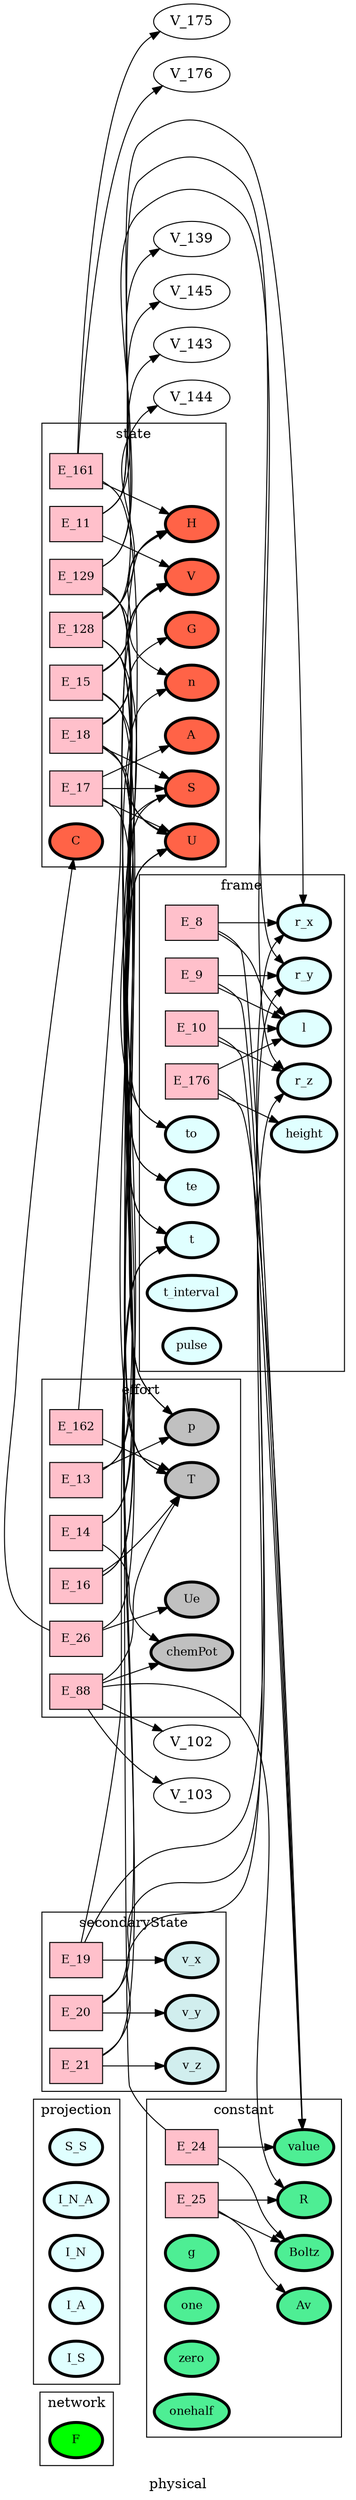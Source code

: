 digraph physical {
label=physical;
rankdir=LR;
subgraph cluster_physical___network {
label=network;
rankdir=LR;
V_10 [fillcolor=green, fontsize=12, label=F, penwidth=3, style=filled];
}

subgraph cluster_physical___projection {
label=projection;
rankdir=LR;
V_170 [fillcolor=lightcyan, fontsize=12, label=S_S, penwidth=3, style=filled];
V_48 [fillcolor=lightcyan, fontsize=12, label=I_N_A, penwidth=3, style=filled];
V_96 [fillcolor=lightcyan, fontsize=12, label=I_N, penwidth=3, style=filled];
V_97 [fillcolor=lightcyan, fontsize=12, label=I_A, penwidth=3, style=filled];
V_98 [fillcolor=lightcyan, fontsize=12, label=I_S, penwidth=3, style=filled];
}

subgraph cluster_physical___differenceOperator {
label=differenceOperator;
rankdir=LR;
}

E_8 -> V_1  [splines=ortho];
E_8 -> V_11  [splines=ortho];
E_9 -> V_1  [splines=ortho];
E_9 -> V_11  [splines=ortho];
E_10 -> V_1  [splines=ortho];
E_10 -> V_11  [splines=ortho];
E_176 -> V_1  [splines=ortho];
E_176 -> V_11  [splines=ortho];
subgraph cluster_physical___frame {
label=frame;
rankdir=LR;
V_11 [fillcolor=lightcyan1, fontsize=12, label=l, penwidth=3, style=filled];
V_12 [fillcolor=lightcyan1, fontsize=12, label=r_x, penwidth=3, style=filled];
V_13 [fillcolor=lightcyan1, fontsize=12, label=r_y, penwidth=3, style=filled];
V_14 [fillcolor=lightcyan1, fontsize=12, label=r_z, penwidth=3, style=filled];
V_189 [fillcolor=lightcyan1, fontsize=12, label=height, penwidth=3, style=filled];
V_4 [fillcolor=lightcyan1, fontsize=12, label=t, penwidth=3, style=filled];
V_5 [fillcolor=lightcyan1, fontsize=12, label=to, penwidth=3, style=filled];
V_6 [fillcolor=lightcyan1, fontsize=12, label=te, penwidth=3, style=filled];
V_7 [fillcolor=lightcyan1, fontsize=12, label=t_interval, penwidth=3, style=filled];
V_9 [fillcolor=lightcyan1, fontsize=12, label=pulse, penwidth=3, style=filled];
E_8 [fillcolor=pink, fontsize=12, shape=box, style=filled];
E_8 -> V_12  [splines=ortho];
E_9 [fillcolor=pink, fontsize=12, shape=box, style=filled];
E_9 -> V_13  [splines=ortho];
E_10 [fillcolor=pink, fontsize=12, shape=box, style=filled];
E_10 -> V_14  [splines=ortho];
E_176 [fillcolor=pink, fontsize=12, shape=box, style=filled];
E_176 -> V_189  [splines=ortho];
}

E_11 -> V_12  [splines=ortho];
E_11 -> V_13  [splines=ortho];
E_11 -> V_14  [splines=ortho];
E_129 -> V_139  [splines=ortho];
E_129 -> V_145  [splines=ortho];
E_129 -> V_4  [splines=ortho];
E_129 -> V_5  [splines=ortho];
E_129 -> V_6  [splines=ortho];
E_15 -> V_15  [splines=ortho];
E_15 -> V_16  [splines=ortho];
E_15 -> V_20  [splines=ortho];
E_128 -> V_143  [splines=ortho];
E_128 -> V_144  [splines=ortho];
E_128 -> V_4  [splines=ortho];
E_128 -> V_5  [splines=ortho];
E_128 -> V_6  [splines=ortho];
E_161 -> V_175  [splines=ortho];
E_161 -> V_176  [splines=ortho];
E_161 -> V_19  [splines=ortho];
E_17 -> V_16  [splines=ortho];
E_17 -> V_17  [splines=ortho];
E_17 -> V_19  [splines=ortho];
E_18 -> V_15  [splines=ortho];
E_18 -> V_16  [splines=ortho];
E_18 -> V_17  [splines=ortho];
E_18 -> V_19  [splines=ortho];
E_18 -> V_20  [splines=ortho];
subgraph cluster_physical___state {
label=state;
rankdir=LR;
V_15 [fillcolor=tomato, fontsize=12, label=V, penwidth=3, style=filled];
V_16 [fillcolor=tomato, fontsize=12, label=U, penwidth=3, style=filled];
V_17 [fillcolor=tomato, fontsize=12, label=S, penwidth=3, style=filled];
V_18 [fillcolor=tomato, fontsize=12, label=n, penwidth=3, style=filled];
V_22 [fillcolor=tomato, fontsize=12, label=H, penwidth=3, style=filled];
V_23 [fillcolor=tomato, fontsize=12, label=A, penwidth=3, style=filled];
V_24 [fillcolor=tomato, fontsize=12, label=G, penwidth=3, style=filled];
V_25 [fillcolor=tomato, fontsize=12, label=C, penwidth=3, style=filled];
E_11 [fillcolor=pink, fontsize=12, shape=box, style=filled];
E_11 -> V_15  [splines=ortho];
E_129 [fillcolor=pink, fontsize=12, shape=box, style=filled];
E_129 -> V_18  [splines=ortho];
E_15 [fillcolor=pink, fontsize=12, shape=box, style=filled];
E_15 -> V_22  [splines=ortho];
E_128 [fillcolor=pink, fontsize=12, shape=box, style=filled];
E_128 -> V_22  [splines=ortho];
E_161 [fillcolor=pink, fontsize=12, shape=box, style=filled];
E_161 -> V_22  [splines=ortho];
E_17 [fillcolor=pink, fontsize=12, shape=box, style=filled];
E_17 -> V_23  [splines=ortho];
E_18 [fillcolor=pink, fontsize=12, shape=box, style=filled];
E_18 -> V_24  [splines=ortho];
}

E_24 -> V_1  [splines=ortho];
E_24 -> V_17  [splines=ortho];
E_25 -> V_32  [splines=ortho];
E_25 -> V_33  [splines=ortho];
subgraph cluster_physical___constant {
label=constant;
rankdir=LR;
V_1 [fillcolor=seagreen2, fontsize=12, label=value, penwidth=3, style=filled];
V_190 [fillcolor=seagreen2, fontsize=12, label=g, penwidth=3, style=filled];
V_2 [fillcolor=seagreen2, fontsize=12, label=one, penwidth=3, style=filled];
V_3 [fillcolor=seagreen2, fontsize=12, label=zero, penwidth=3, style=filled];
V_32 [fillcolor=seagreen2, fontsize=12, label=Av, penwidth=3, style=filled];
V_33 [fillcolor=seagreen2, fontsize=12, label=Boltz, penwidth=3, style=filled];
V_34 [fillcolor=seagreen2, fontsize=12, label=R, penwidth=3, style=filled];
V_8 [fillcolor=seagreen2, fontsize=12, label=onehalf, penwidth=3, style=filled];
E_24 [fillcolor=pink, fontsize=12, shape=box, style=filled];
E_24 -> V_33  [splines=ortho];
E_25 [fillcolor=pink, fontsize=12, shape=box, style=filled];
E_25 -> V_34  [splines=ortho];
}

E_16 -> V_16  [splines=ortho];
E_16 -> V_17  [splines=ortho];
E_162 -> V_22  [splines=ortho];
E_13 -> V_15  [splines=ortho];
E_13 -> V_16  [splines=ortho];
E_14 -> V_16  [splines=ortho];
E_14 -> V_18  [splines=ortho];
E_88 -> V_102  [splines=ortho];
E_88 -> V_103  [splines=ortho];
E_88 -> V_19  [splines=ortho];
E_88 -> V_34  [splines=ortho];
E_26 -> V_16  [splines=ortho];
E_26 -> V_25  [splines=ortho];
subgraph cluster_physical___effort {
label=effort;
rankdir=LR;
V_19 [fillcolor=grey, fontsize=12, label=T, penwidth=3, style=filled];
V_20 [fillcolor=grey, fontsize=12, label=p, penwidth=3, style=filled];
V_21 [fillcolor=grey, fontsize=12, label=chemPot, penwidth=3, style=filled];
V_35 [fillcolor=grey, fontsize=12, label=Ue, penwidth=3, style=filled];
E_16 [fillcolor=pink, fontsize=12, shape=box, style=filled];
E_16 -> V_19  [splines=ortho];
E_162 [fillcolor=pink, fontsize=12, shape=box, style=filled];
E_162 -> V_19  [splines=ortho];
E_13 [fillcolor=pink, fontsize=12, shape=box, style=filled];
E_13 -> V_20  [splines=ortho];
E_14 [fillcolor=pink, fontsize=12, shape=box, style=filled];
E_14 -> V_21  [splines=ortho];
E_88 [fillcolor=pink, fontsize=12, shape=box, style=filled];
E_88 -> V_21  [splines=ortho];
E_26 [fillcolor=pink, fontsize=12, shape=box, style=filled];
E_26 -> V_35  [splines=ortho];
}

E_19 -> V_12  [splines=ortho];
E_19 -> V_4  [splines=ortho];
E_20 -> V_13  [splines=ortho];
E_20 -> V_4  [splines=ortho];
E_21 -> V_14  [splines=ortho];
E_21 -> V_4  [splines=ortho];
subgraph cluster_physical___secondaryState {
label=secondaryState;
rankdir=LR;
V_27 [fillcolor=lightcyan2, fontsize=12, label=v_x, penwidth=3, style=filled];
V_28 [fillcolor=lightcyan2, fontsize=12, label=v_y, penwidth=3, style=filled];
V_29 [fillcolor=lightcyan2, fontsize=12, label=v_z, penwidth=3, style=filled];
E_19 [fillcolor=pink, fontsize=12, shape=box, style=filled];
E_19 -> V_27  [splines=ortho];
E_20 [fillcolor=pink, fontsize=12, shape=box, style=filled];
E_20 -> V_28  [splines=ortho];
E_21 [fillcolor=pink, fontsize=12, shape=box, style=filled];
E_21 -> V_29  [splines=ortho];
}

subgraph cluster_physical___diffState {
label=diffState;
rankdir=LR;
}

subgraph cluster_physical___conversion {
label=conversion;
rankdir=LR;
}

}
